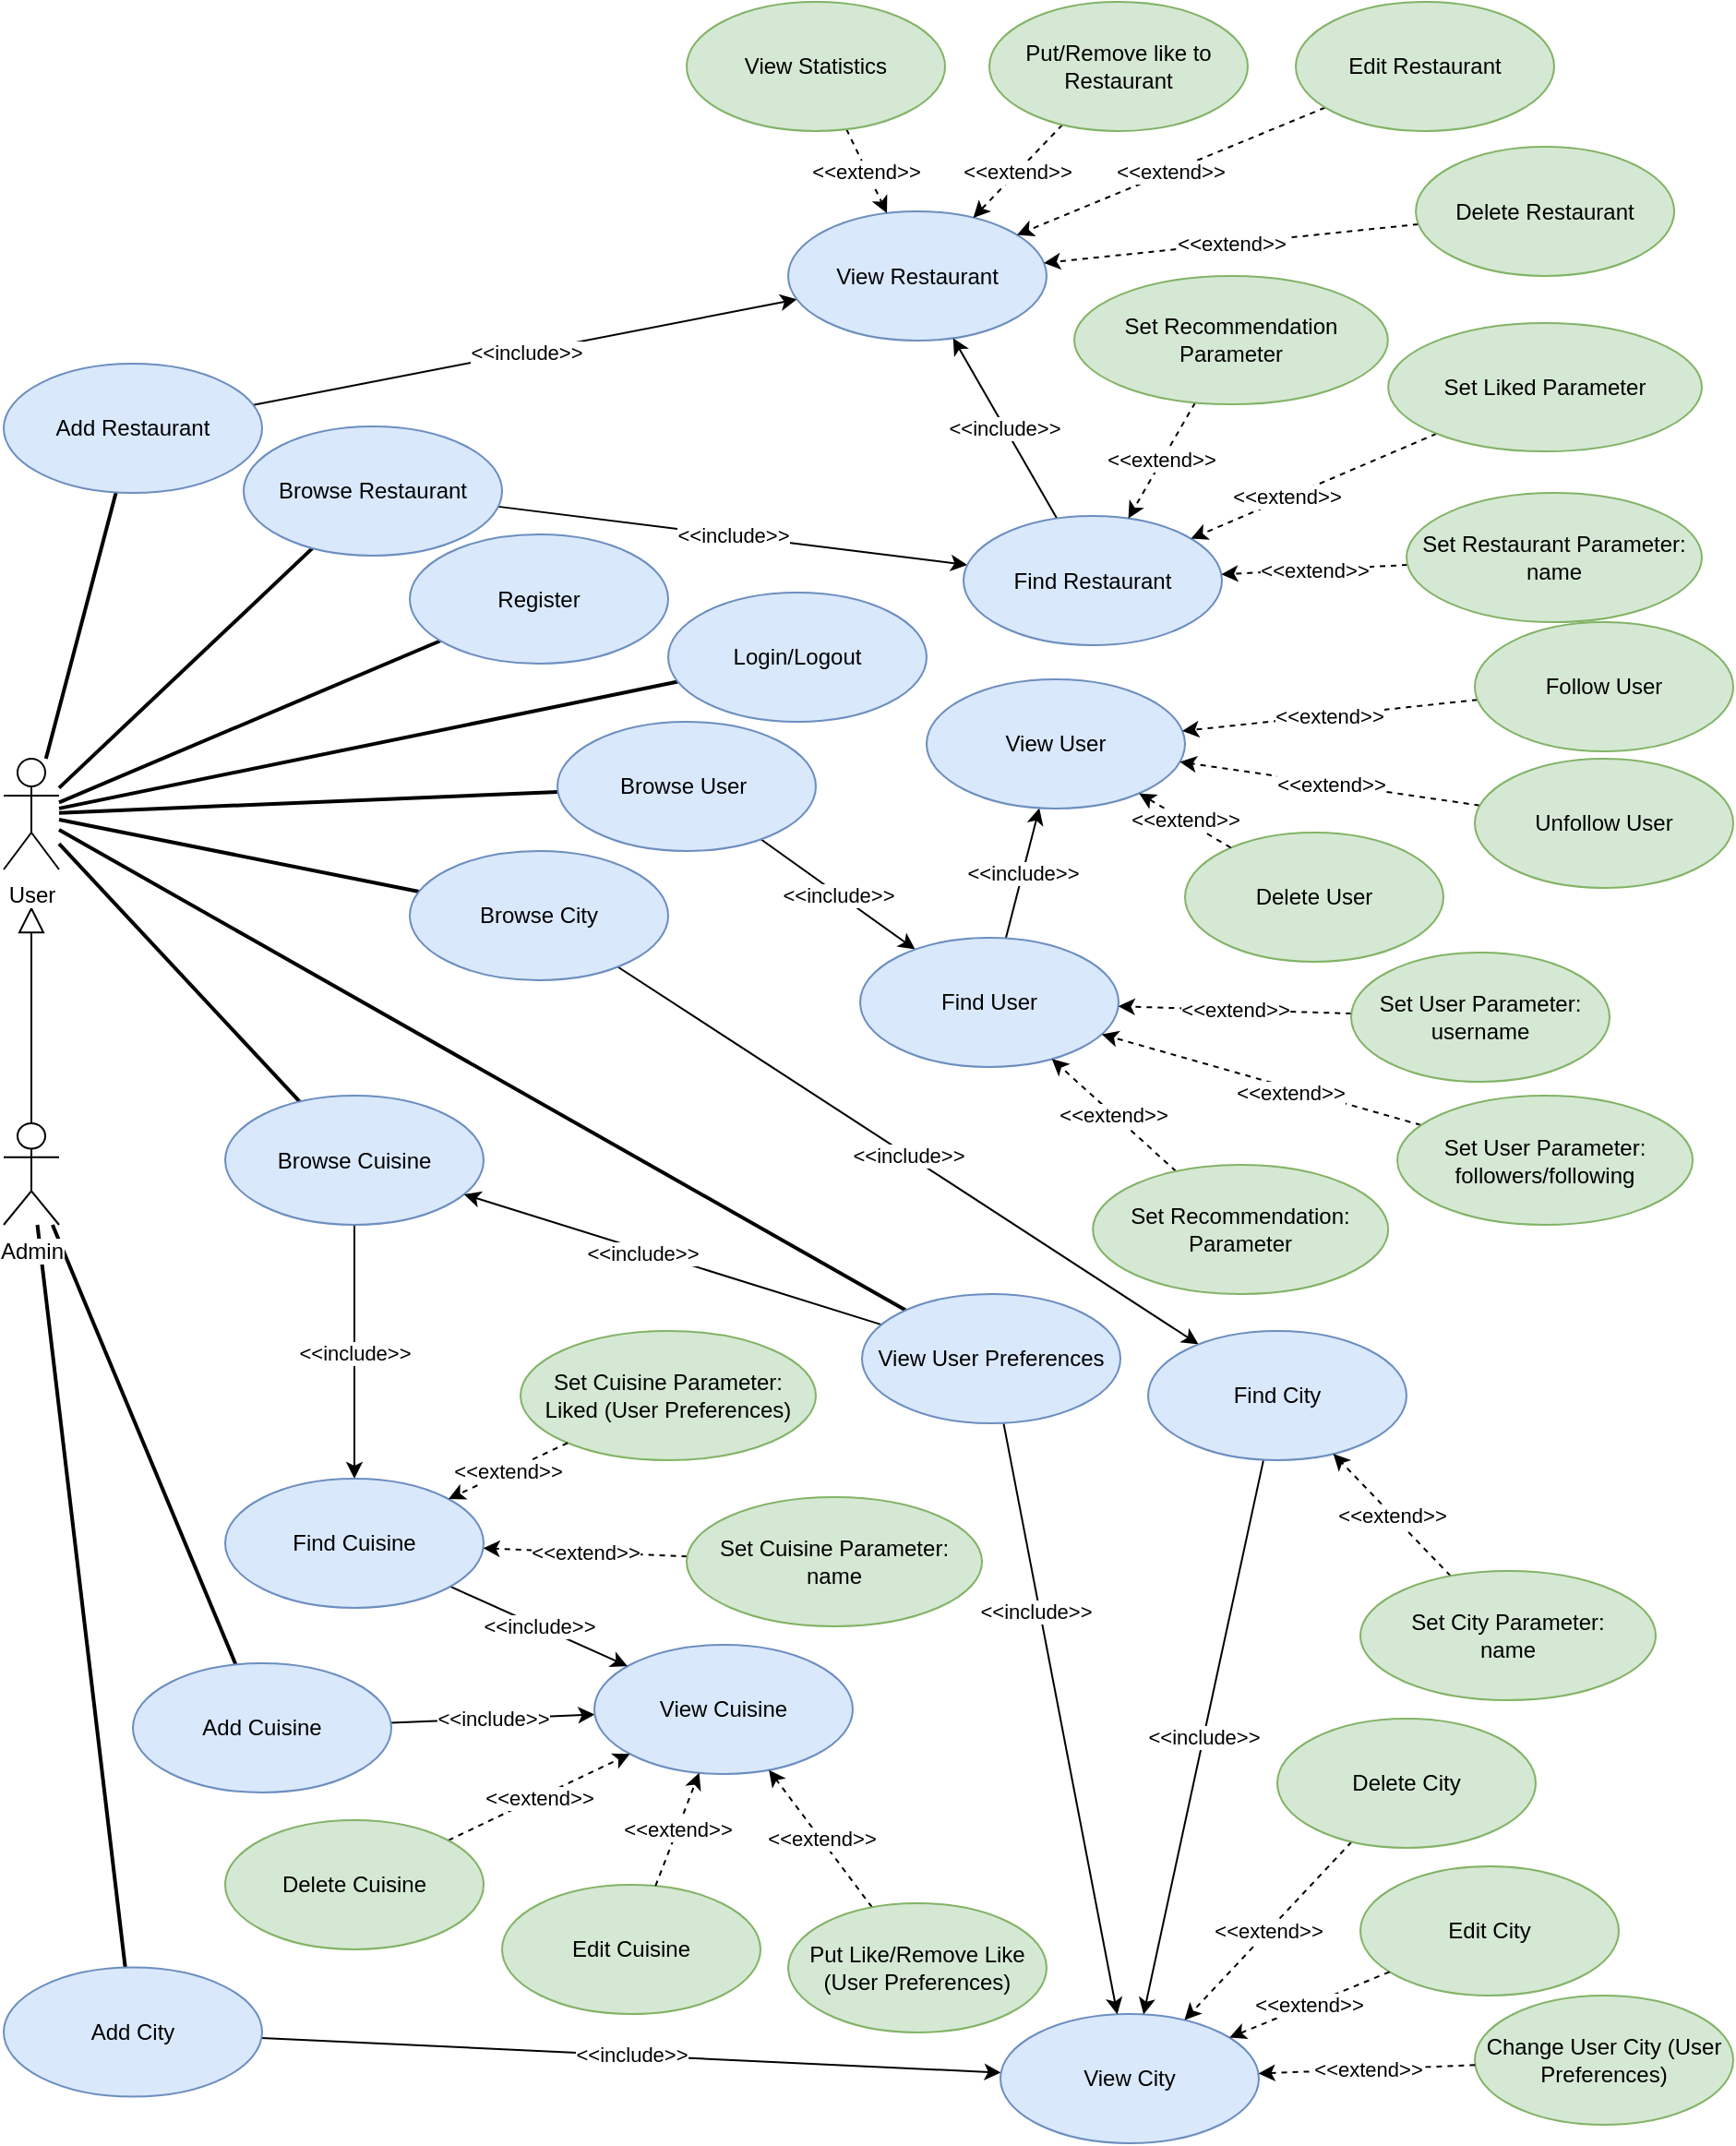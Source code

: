 <mxfile version="13.4.4" type="github">
  <diagram id="KoGSpYwKqd-lorviJZdT" name="Page-1">
    <mxGraphModel dx="1414" dy="758" grid="1" gridSize="10" guides="1" tooltips="1" connect="1" arrows="1" fold="1" page="1" pageScale="1" pageWidth="690" pageHeight="980" math="0" shadow="0">
      <root>
        <mxCell id="0" />
        <mxCell id="1" parent="0" />
        <mxCell id="ns0X5BkVeZQu3-cm_ezH-1" style="edgeStyle=none;rounded=0;orthogonalLoop=1;jettySize=auto;html=1;endArrow=none;endFill=0;strokeWidth=2;" edge="1" parent="1" source="ns0X5BkVeZQu3-cm_ezH-90" target="ns0X5BkVeZQu3-cm_ezH-9">
          <mxGeometry relative="1" as="geometry" />
        </mxCell>
        <mxCell id="ns0X5BkVeZQu3-cm_ezH-2" style="edgeStyle=none;rounded=0;orthogonalLoop=1;jettySize=auto;html=1;endArrow=none;endFill=0;strokeWidth=2;" edge="1" parent="1" source="ns0X5BkVeZQu3-cm_ezH-90" target="ns0X5BkVeZQu3-cm_ezH-29">
          <mxGeometry relative="1" as="geometry" />
        </mxCell>
        <mxCell id="ns0X5BkVeZQu3-cm_ezH-3" style="edgeStyle=none;rounded=0;orthogonalLoop=1;jettySize=auto;html=1;endArrow=none;endFill=0;strokeWidth=2;" edge="1" parent="1" source="ns0X5BkVeZQu3-cm_ezH-90" target="ns0X5BkVeZQu3-cm_ezH-10">
          <mxGeometry relative="1" as="geometry" />
        </mxCell>
        <mxCell id="ns0X5BkVeZQu3-cm_ezH-4" style="edgeStyle=none;rounded=0;orthogonalLoop=1;jettySize=auto;html=1;endArrow=none;endFill=0;strokeWidth=2;" edge="1" parent="1" source="ns0X5BkVeZQu3-cm_ezH-90" target="ns0X5BkVeZQu3-cm_ezH-11">
          <mxGeometry relative="1" as="geometry" />
        </mxCell>
        <mxCell id="ns0X5BkVeZQu3-cm_ezH-5" style="edgeStyle=none;rounded=0;orthogonalLoop=1;jettySize=auto;html=1;endArrow=none;endFill=0;strokeWidth=2;" edge="1" parent="1" source="ns0X5BkVeZQu3-cm_ezH-90" target="ns0X5BkVeZQu3-cm_ezH-18">
          <mxGeometry relative="1" as="geometry" />
        </mxCell>
        <mxCell id="ns0X5BkVeZQu3-cm_ezH-6" style="edgeStyle=none;rounded=0;orthogonalLoop=1;jettySize=auto;html=1;endArrow=none;endFill=0;strokeWidth=2;" edge="1" parent="1" source="ns0X5BkVeZQu3-cm_ezH-90" target="ns0X5BkVeZQu3-cm_ezH-55">
          <mxGeometry relative="1" as="geometry" />
        </mxCell>
        <mxCell id="ns0X5BkVeZQu3-cm_ezH-7" style="edgeStyle=none;rounded=0;orthogonalLoop=1;jettySize=auto;html=1;endArrow=none;endFill=0;strokeWidth=2;" edge="1" parent="1" source="ns0X5BkVeZQu3-cm_ezH-90" target="ns0X5BkVeZQu3-cm_ezH-57">
          <mxGeometry relative="1" as="geometry">
            <mxPoint x="190" y="610" as="sourcePoint" />
          </mxGeometry>
        </mxCell>
        <mxCell id="ns0X5BkVeZQu3-cm_ezH-8" value="&amp;lt;&amp;lt;include&amp;gt;&amp;gt;" style="edgeStyle=none;rounded=0;orthogonalLoop=1;jettySize=auto;html=1;" edge="1" parent="1" source="ns0X5BkVeZQu3-cm_ezH-9" target="ns0X5BkVeZQu3-cm_ezH-12">
          <mxGeometry relative="1" as="geometry" />
        </mxCell>
        <mxCell id="ns0X5BkVeZQu3-cm_ezH-9" value="Add Restaurant" style="ellipse;whiteSpace=wrap;html=1;fontSize=12;fillColor=#dae8fc;strokeColor=#6c8ebf;" vertex="1" parent="1">
          <mxGeometry x="10" y="196.04" width="140" height="70" as="geometry" />
        </mxCell>
        <mxCell id="ns0X5BkVeZQu3-cm_ezH-10" value="Register" style="ellipse;whiteSpace=wrap;html=1;fontSize=12;fillColor=#dae8fc;strokeColor=#6c8ebf;" vertex="1" parent="1">
          <mxGeometry x="230" y="288.5" width="140" height="70" as="geometry" />
        </mxCell>
        <mxCell id="ns0X5BkVeZQu3-cm_ezH-11" value="Login/Logout" style="ellipse;whiteSpace=wrap;html=1;fontSize=12;fillColor=#dae8fc;strokeColor=#6c8ebf;" vertex="1" parent="1">
          <mxGeometry x="370" y="320" width="140" height="70" as="geometry" />
        </mxCell>
        <mxCell id="ns0X5BkVeZQu3-cm_ezH-12" value="View Restaurant" style="ellipse;whiteSpace=wrap;html=1;fontSize=12;fillColor=#dae8fc;strokeColor=#6c8ebf;" vertex="1" parent="1">
          <mxGeometry x="435" y="113.5" width="140" height="70" as="geometry" />
        </mxCell>
        <mxCell id="ns0X5BkVeZQu3-cm_ezH-13" value="&amp;lt;&amp;lt;extend&amp;gt;&amp;gt;" style="edgeStyle=none;rounded=0;orthogonalLoop=1;jettySize=auto;html=1;dashed=1;" edge="1" parent="1" source="ns0X5BkVeZQu3-cm_ezH-14" target="ns0X5BkVeZQu3-cm_ezH-12">
          <mxGeometry relative="1" as="geometry" />
        </mxCell>
        <mxCell id="ns0X5BkVeZQu3-cm_ezH-14" value="Edit Restaurant" style="ellipse;whiteSpace=wrap;html=1;fontSize=12;fillColor=#d5e8d4;strokeColor=#82b366;" vertex="1" parent="1">
          <mxGeometry x="710" width="140" height="70" as="geometry" />
        </mxCell>
        <mxCell id="ns0X5BkVeZQu3-cm_ezH-15" value="&amp;lt;&amp;lt;extend&amp;gt;&amp;gt;" style="edgeStyle=none;rounded=0;orthogonalLoop=1;jettySize=auto;html=1;dashed=1;" edge="1" parent="1" source="ns0X5BkVeZQu3-cm_ezH-16" target="ns0X5BkVeZQu3-cm_ezH-12">
          <mxGeometry relative="1" as="geometry" />
        </mxCell>
        <mxCell id="ns0X5BkVeZQu3-cm_ezH-16" value="Delete Restaurant" style="ellipse;whiteSpace=wrap;html=1;fontSize=12;fillColor=#d5e8d4;strokeColor=#82b366;" vertex="1" parent="1">
          <mxGeometry x="775.04" y="78.5" width="140" height="70" as="geometry" />
        </mxCell>
        <mxCell id="ns0X5BkVeZQu3-cm_ezH-17" value="&amp;lt;&amp;lt;include&amp;gt;&amp;gt;" style="edgeStyle=none;rounded=0;orthogonalLoop=1;jettySize=auto;html=1;" edge="1" parent="1" source="ns0X5BkVeZQu3-cm_ezH-18" target="ns0X5BkVeZQu3-cm_ezH-20">
          <mxGeometry relative="1" as="geometry" />
        </mxCell>
        <mxCell id="ns0X5BkVeZQu3-cm_ezH-18" value="Browse User&amp;nbsp;" style="ellipse;whiteSpace=wrap;html=1;fontSize=12;fillColor=#dae8fc;strokeColor=#6c8ebf;" vertex="1" parent="1">
          <mxGeometry x="310" y="390" width="140" height="70" as="geometry" />
        </mxCell>
        <mxCell id="ns0X5BkVeZQu3-cm_ezH-19" value="&amp;lt;&amp;lt;include&amp;gt;&amp;gt;" style="edgeStyle=none;rounded=0;orthogonalLoop=1;jettySize=auto;html=1;" edge="1" parent="1" source="ns0X5BkVeZQu3-cm_ezH-20" target="ns0X5BkVeZQu3-cm_ezH-23">
          <mxGeometry relative="1" as="geometry" />
        </mxCell>
        <mxCell id="ns0X5BkVeZQu3-cm_ezH-20" value="Find User" style="ellipse;whiteSpace=wrap;html=1;fontSize=12;fillColor=#dae8fc;strokeColor=#6c8ebf;" vertex="1" parent="1">
          <mxGeometry x="474" y="507" width="140" height="70" as="geometry" />
        </mxCell>
        <mxCell id="ns0X5BkVeZQu3-cm_ezH-21" value="&amp;lt;&amp;lt;extend&amp;gt;&amp;gt;" style="edgeStyle=none;rounded=0;orthogonalLoop=1;jettySize=auto;html=1;dashed=1;" edge="1" parent="1" source="ns0X5BkVeZQu3-cm_ezH-22" target="ns0X5BkVeZQu3-cm_ezH-20">
          <mxGeometry relative="1" as="geometry" />
        </mxCell>
        <mxCell id="ns0X5BkVeZQu3-cm_ezH-22" value="Set User Parameter:&lt;br&gt;username" style="ellipse;whiteSpace=wrap;html=1;fontSize=12;fillColor=#d5e8d4;strokeColor=#82b366;" vertex="1" parent="1">
          <mxGeometry x="740" y="515" width="140" height="70" as="geometry" />
        </mxCell>
        <mxCell id="ns0X5BkVeZQu3-cm_ezH-23" value="View User" style="ellipse;whiteSpace=wrap;html=1;fontSize=12;fillColor=#dae8fc;strokeColor=#6c8ebf;" vertex="1" parent="1">
          <mxGeometry x="510" y="367" width="140" height="70" as="geometry" />
        </mxCell>
        <mxCell id="ns0X5BkVeZQu3-cm_ezH-24" value="&amp;lt;&amp;lt;extend&amp;gt;&amp;gt;" style="edgeStyle=none;rounded=0;orthogonalLoop=1;jettySize=auto;html=1;dashed=1;" edge="1" parent="1" source="ns0X5BkVeZQu3-cm_ezH-25" target="ns0X5BkVeZQu3-cm_ezH-23">
          <mxGeometry relative="1" as="geometry" />
        </mxCell>
        <mxCell id="ns0X5BkVeZQu3-cm_ezH-25" value="Follow User" style="ellipse;whiteSpace=wrap;html=1;fontSize=12;fillColor=#d5e8d4;strokeColor=#82b366;" vertex="1" parent="1">
          <mxGeometry x="807" y="336.04" width="140" height="70" as="geometry" />
        </mxCell>
        <mxCell id="ns0X5BkVeZQu3-cm_ezH-26" value="&amp;lt;&amp;lt;extend&amp;gt;&amp;gt;" style="edgeStyle=none;rounded=0;orthogonalLoop=1;jettySize=auto;html=1;dashed=1;" edge="1" parent="1" source="ns0X5BkVeZQu3-cm_ezH-27" target="ns0X5BkVeZQu3-cm_ezH-23">
          <mxGeometry relative="1" as="geometry" />
        </mxCell>
        <mxCell id="ns0X5BkVeZQu3-cm_ezH-27" value="Unfollow User" style="ellipse;whiteSpace=wrap;html=1;fontSize=12;fillColor=#d5e8d4;strokeColor=#82b366;" vertex="1" parent="1">
          <mxGeometry x="807" y="410" width="140" height="70" as="geometry" />
        </mxCell>
        <mxCell id="ns0X5BkVeZQu3-cm_ezH-28" value="&amp;lt;&amp;lt;include&amp;gt;&amp;gt;" style="edgeStyle=none;rounded=0;orthogonalLoop=1;jettySize=auto;html=1;" edge="1" parent="1" source="ns0X5BkVeZQu3-cm_ezH-29" target="ns0X5BkVeZQu3-cm_ezH-31">
          <mxGeometry relative="1" as="geometry" />
        </mxCell>
        <mxCell id="ns0X5BkVeZQu3-cm_ezH-29" value="Browse Restaurant" style="ellipse;whiteSpace=wrap;html=1;fontSize=12;fillColor=#dae8fc;strokeColor=#6c8ebf;" vertex="1" parent="1">
          <mxGeometry x="140" y="230" width="140" height="70" as="geometry" />
        </mxCell>
        <mxCell id="ns0X5BkVeZQu3-cm_ezH-30" value="&amp;lt;&amp;lt;include&amp;gt;&amp;gt;" style="edgeStyle=none;rounded=0;orthogonalLoop=1;jettySize=auto;html=1;" edge="1" parent="1" source="ns0X5BkVeZQu3-cm_ezH-31" target="ns0X5BkVeZQu3-cm_ezH-12">
          <mxGeometry relative="1" as="geometry" />
        </mxCell>
        <mxCell id="ns0X5BkVeZQu3-cm_ezH-31" value="Find Restaurant" style="ellipse;whiteSpace=wrap;html=1;fontSize=12;fillColor=#dae8fc;strokeColor=#6c8ebf;" vertex="1" parent="1">
          <mxGeometry x="530" y="278.5" width="140" height="70" as="geometry" />
        </mxCell>
        <mxCell id="ns0X5BkVeZQu3-cm_ezH-32" value="&amp;lt;&amp;lt;extend&amp;gt;&amp;gt;" style="edgeStyle=none;rounded=0;orthogonalLoop=1;jettySize=auto;html=1;dashed=1;" edge="1" parent="1" source="ns0X5BkVeZQu3-cm_ezH-33" target="ns0X5BkVeZQu3-cm_ezH-31">
          <mxGeometry relative="1" as="geometry" />
        </mxCell>
        <mxCell id="ns0X5BkVeZQu3-cm_ezH-33" value="Set Restaurant Parameter:&lt;br&gt;name" style="ellipse;whiteSpace=wrap;html=1;fontSize=12;fillColor=#d5e8d4;strokeColor=#82b366;" vertex="1" parent="1">
          <mxGeometry x="770" y="266.04" width="160" height="70" as="geometry" />
        </mxCell>
        <mxCell id="ns0X5BkVeZQu3-cm_ezH-34" value="&amp;lt;&amp;lt;extend&amp;gt;&amp;gt;" style="edgeStyle=none;rounded=0;orthogonalLoop=1;jettySize=auto;html=1;dashed=1;" edge="1" parent="1" source="ns0X5BkVeZQu3-cm_ezH-35" target="ns0X5BkVeZQu3-cm_ezH-31">
          <mxGeometry relative="1" as="geometry" />
        </mxCell>
        <mxCell id="ns0X5BkVeZQu3-cm_ezH-35" value="Set Recommendation Parameter" style="ellipse;whiteSpace=wrap;html=1;fontSize=12;fillColor=#d5e8d4;strokeColor=#82b366;" vertex="1" parent="1">
          <mxGeometry x="590" y="148.5" width="169.92" height="69.54" as="geometry" />
        </mxCell>
        <mxCell id="ns0X5BkVeZQu3-cm_ezH-36" value="&amp;lt;&amp;lt;extend&amp;gt;&amp;gt;" style="edgeStyle=none;rounded=0;orthogonalLoop=1;jettySize=auto;html=1;dashed=1;" edge="1" parent="1" source="ns0X5BkVeZQu3-cm_ezH-37" target="ns0X5BkVeZQu3-cm_ezH-12">
          <mxGeometry relative="1" as="geometry" />
        </mxCell>
        <mxCell id="ns0X5BkVeZQu3-cm_ezH-37" value="Put/Remove like to Restaurant" style="ellipse;whiteSpace=wrap;html=1;fontSize=12;fillColor=#d5e8d4;strokeColor=#82b366;" vertex="1" parent="1">
          <mxGeometry x="544" width="140" height="70" as="geometry" />
        </mxCell>
        <mxCell id="ns0X5BkVeZQu3-cm_ezH-38" value="&amp;lt;&amp;lt;extend&amp;gt;&amp;gt;" style="edgeStyle=none;rounded=0;orthogonalLoop=1;jettySize=auto;html=1;dashed=1;" edge="1" parent="1" source="ns0X5BkVeZQu3-cm_ezH-39" target="ns0X5BkVeZQu3-cm_ezH-20">
          <mxGeometry relative="1" as="geometry" />
        </mxCell>
        <mxCell id="ns0X5BkVeZQu3-cm_ezH-39" value="Set Recommendation: Parameter" style="ellipse;whiteSpace=wrap;html=1;fontSize=12;fillColor=#d5e8d4;strokeColor=#82b366;" vertex="1" parent="1">
          <mxGeometry x="600.08" y="630" width="160" height="70" as="geometry" />
        </mxCell>
        <mxCell id="ns0X5BkVeZQu3-cm_ezH-40" style="edgeStyle=none;rounded=0;orthogonalLoop=1;jettySize=auto;html=1;endArrow=none;endFill=0;strokeWidth=2;" edge="1" parent="1" source="ns0X5BkVeZQu3-cm_ezH-43" target="ns0X5BkVeZQu3-cm_ezH-45">
          <mxGeometry relative="1" as="geometry" />
        </mxCell>
        <mxCell id="ns0X5BkVeZQu3-cm_ezH-41" style="edgeStyle=none;rounded=0;orthogonalLoop=1;jettySize=auto;html=1;endArrow=none;endFill=0;strokeWidth=2;" edge="1" parent="1" source="ns0X5BkVeZQu3-cm_ezH-43" target="ns0X5BkVeZQu3-cm_ezH-47">
          <mxGeometry relative="1" as="geometry" />
        </mxCell>
        <mxCell id="ns0X5BkVeZQu3-cm_ezH-42" style="edgeStyle=none;rounded=0;orthogonalLoop=1;jettySize=auto;html=1;endArrow=block;endFill=0;endSize=12;strokeWidth=1;" edge="1" parent="1" source="ns0X5BkVeZQu3-cm_ezH-43">
          <mxGeometry relative="1" as="geometry">
            <mxPoint x="25" y="490" as="targetPoint" />
          </mxGeometry>
        </mxCell>
        <mxCell id="ns0X5BkVeZQu3-cm_ezH-43" value="Admin" style="shape=umlActor;verticalLabelPosition=bottom;labelBackgroundColor=#ffffff;verticalAlign=top;html=1;" vertex="1" parent="1">
          <mxGeometry x="10" y="607.5" width="30" height="55" as="geometry" />
        </mxCell>
        <mxCell id="ns0X5BkVeZQu3-cm_ezH-44" value="&amp;lt;&amp;lt;include&amp;gt;&amp;gt;" style="edgeStyle=none;rounded=0;orthogonalLoop=1;jettySize=auto;html=1;" edge="1" parent="1" source="ns0X5BkVeZQu3-cm_ezH-45" target="ns0X5BkVeZQu3-cm_ezH-49">
          <mxGeometry relative="1" as="geometry" />
        </mxCell>
        <mxCell id="ns0X5BkVeZQu3-cm_ezH-45" value="Add City" style="ellipse;whiteSpace=wrap;html=1;fontSize=12;fillColor=#dae8fc;strokeColor=#6c8ebf;" vertex="1" parent="1">
          <mxGeometry x="10" y="1064.786" width="140" height="70" as="geometry" />
        </mxCell>
        <mxCell id="ns0X5BkVeZQu3-cm_ezH-46" value="&amp;lt;&amp;lt;include&amp;gt;&amp;gt;" style="edgeStyle=none;rounded=0;orthogonalLoop=1;jettySize=auto;html=1;" edge="1" parent="1" source="ns0X5BkVeZQu3-cm_ezH-47" target="ns0X5BkVeZQu3-cm_ezH-48">
          <mxGeometry relative="1" as="geometry" />
        </mxCell>
        <mxCell id="ns0X5BkVeZQu3-cm_ezH-47" value="Add Cuisine" style="ellipse;whiteSpace=wrap;html=1;fontSize=12;fillColor=#dae8fc;strokeColor=#6c8ebf;" vertex="1" parent="1">
          <mxGeometry x="80" y="900" width="140" height="70" as="geometry" />
        </mxCell>
        <mxCell id="ns0X5BkVeZQu3-cm_ezH-48" value="View Cuisine" style="ellipse;whiteSpace=wrap;html=1;fontSize=12;fillColor=#dae8fc;strokeColor=#6c8ebf;" vertex="1" parent="1">
          <mxGeometry x="330.0" y="890" width="140" height="70" as="geometry" />
        </mxCell>
        <mxCell id="ns0X5BkVeZQu3-cm_ezH-49" value="View City" style="ellipse;whiteSpace=wrap;html=1;fontSize=12;fillColor=#dae8fc;strokeColor=#6c8ebf;" vertex="1" parent="1">
          <mxGeometry x="550" y="1090" width="140" height="70" as="geometry" />
        </mxCell>
        <mxCell id="ns0X5BkVeZQu3-cm_ezH-50" value="&amp;lt;&amp;lt;extend&amp;gt;&amp;gt;" style="edgeStyle=none;rounded=0;orthogonalLoop=1;jettySize=auto;html=1;dashed=1;" edge="1" parent="1" source="ns0X5BkVeZQu3-cm_ezH-51" target="ns0X5BkVeZQu3-cm_ezH-48">
          <mxGeometry relative="1" as="geometry" />
        </mxCell>
        <mxCell id="ns0X5BkVeZQu3-cm_ezH-51" value="Delete Cuisine" style="ellipse;whiteSpace=wrap;html=1;fontSize=12;fillColor=#d5e8d4;strokeColor=#82b366;" vertex="1" parent="1">
          <mxGeometry x="130" y="985" width="140" height="70" as="geometry" />
        </mxCell>
        <mxCell id="ns0X5BkVeZQu3-cm_ezH-52" value="&amp;lt;&amp;lt;extend&amp;gt;&amp;gt;" style="edgeStyle=none;rounded=0;orthogonalLoop=1;jettySize=auto;html=1;dashed=1;" edge="1" parent="1" source="ns0X5BkVeZQu3-cm_ezH-53" target="ns0X5BkVeZQu3-cm_ezH-49">
          <mxGeometry relative="1" as="geometry" />
        </mxCell>
        <mxCell id="ns0X5BkVeZQu3-cm_ezH-53" value="Delete City" style="ellipse;whiteSpace=wrap;html=1;fontSize=12;fillColor=#d5e8d4;strokeColor=#82b366;" vertex="1" parent="1">
          <mxGeometry x="700" y="930" width="140" height="70" as="geometry" />
        </mxCell>
        <mxCell id="ns0X5BkVeZQu3-cm_ezH-54" value="&amp;lt;&amp;lt;include&amp;gt;&amp;gt;" style="edgeStyle=none;rounded=0;orthogonalLoop=1;jettySize=auto;html=1;" edge="1" parent="1" source="ns0X5BkVeZQu3-cm_ezH-55" target="ns0X5BkVeZQu3-cm_ezH-59">
          <mxGeometry relative="1" as="geometry" />
        </mxCell>
        <mxCell id="ns0X5BkVeZQu3-cm_ezH-55" value="Browse City" style="ellipse;whiteSpace=wrap;html=1;fontSize=12;fillColor=#dae8fc;strokeColor=#6c8ebf;" vertex="1" parent="1">
          <mxGeometry x="230" y="460" width="140" height="70" as="geometry" />
        </mxCell>
        <mxCell id="ns0X5BkVeZQu3-cm_ezH-56" value="&amp;lt;&amp;lt;include&amp;gt;&amp;gt;" style="edgeStyle=none;rounded=0;orthogonalLoop=1;jettySize=auto;html=1;" edge="1" parent="1" source="ns0X5BkVeZQu3-cm_ezH-57" target="ns0X5BkVeZQu3-cm_ezH-63">
          <mxGeometry relative="1" as="geometry" />
        </mxCell>
        <mxCell id="ns0X5BkVeZQu3-cm_ezH-57" value="Browse Cuisine" style="ellipse;whiteSpace=wrap;html=1;fontSize=12;fillColor=#dae8fc;strokeColor=#6c8ebf;" vertex="1" parent="1">
          <mxGeometry x="130" y="592.5" width="140" height="70" as="geometry" />
        </mxCell>
        <mxCell id="ns0X5BkVeZQu3-cm_ezH-58" value="&amp;lt;&amp;lt;include&amp;gt;&amp;gt;" style="edgeStyle=none;rounded=0;orthogonalLoop=1;jettySize=auto;html=1;" edge="1" parent="1" source="ns0X5BkVeZQu3-cm_ezH-59" target="ns0X5BkVeZQu3-cm_ezH-49">
          <mxGeometry relative="1" as="geometry" />
        </mxCell>
        <mxCell id="ns0X5BkVeZQu3-cm_ezH-59" value="Find City" style="ellipse;whiteSpace=wrap;html=1;fontSize=12;fillColor=#dae8fc;strokeColor=#6c8ebf;" vertex="1" parent="1">
          <mxGeometry x="630" y="720" width="140" height="70" as="geometry" />
        </mxCell>
        <mxCell id="ns0X5BkVeZQu3-cm_ezH-60" value="&amp;lt;&amp;lt;extend&amp;gt;&amp;gt;" style="edgeStyle=none;rounded=0;orthogonalLoop=1;jettySize=auto;html=1;dashed=1;" edge="1" parent="1" source="ns0X5BkVeZQu3-cm_ezH-61" target="ns0X5BkVeZQu3-cm_ezH-59">
          <mxGeometry relative="1" as="geometry" />
        </mxCell>
        <mxCell id="ns0X5BkVeZQu3-cm_ezH-61" value="Set City Parameter:&lt;br&gt;name" style="ellipse;whiteSpace=wrap;html=1;fontSize=12;fillColor=#d5e8d4;strokeColor=#82b366;" vertex="1" parent="1">
          <mxGeometry x="745" y="850" width="160" height="70" as="geometry" />
        </mxCell>
        <mxCell id="ns0X5BkVeZQu3-cm_ezH-62" value="&amp;lt;&amp;lt;include&amp;gt;&amp;gt;" style="edgeStyle=none;rounded=0;orthogonalLoop=1;jettySize=auto;html=1;" edge="1" parent="1" source="ns0X5BkVeZQu3-cm_ezH-63" target="ns0X5BkVeZQu3-cm_ezH-48">
          <mxGeometry relative="1" as="geometry" />
        </mxCell>
        <mxCell id="ns0X5BkVeZQu3-cm_ezH-63" value="Find Cuisine" style="ellipse;whiteSpace=wrap;html=1;fontSize=12;fillColor=#dae8fc;strokeColor=#6c8ebf;" vertex="1" parent="1">
          <mxGeometry x="130" y="800" width="140" height="70" as="geometry" />
        </mxCell>
        <mxCell id="ns0X5BkVeZQu3-cm_ezH-64" value="&amp;lt;&amp;lt;extend&amp;gt;&amp;gt;" style="edgeStyle=none;rounded=0;orthogonalLoop=1;jettySize=auto;html=1;dashed=1;" edge="1" parent="1" source="ns0X5BkVeZQu3-cm_ezH-65" target="ns0X5BkVeZQu3-cm_ezH-63">
          <mxGeometry relative="1" as="geometry" />
        </mxCell>
        <mxCell id="ns0X5BkVeZQu3-cm_ezH-65" value="Set Cuisine Parameter:&lt;br&gt;name" style="ellipse;whiteSpace=wrap;html=1;fontSize=12;fillColor=#d5e8d4;strokeColor=#82b366;" vertex="1" parent="1">
          <mxGeometry x="380" y="810" width="160" height="70" as="geometry" />
        </mxCell>
        <mxCell id="ns0X5BkVeZQu3-cm_ezH-66" value="&amp;lt;&amp;lt;extend&amp;gt;&amp;gt;" style="edgeStyle=none;rounded=0;orthogonalLoop=1;jettySize=auto;html=1;dashed=1;" edge="1" parent="1" source="ns0X5BkVeZQu3-cm_ezH-67" target="ns0X5BkVeZQu3-cm_ezH-48">
          <mxGeometry relative="1" as="geometry" />
        </mxCell>
        <mxCell id="ns0X5BkVeZQu3-cm_ezH-67" value="Put Like/Remove Like&lt;br&gt;(User Preferences)" style="ellipse;whiteSpace=wrap;html=1;fontSize=12;fillColor=#d5e8d4;strokeColor=#82b366;" vertex="1" parent="1">
          <mxGeometry x="435" y="1030" width="140" height="70" as="geometry" />
        </mxCell>
        <mxCell id="ns0X5BkVeZQu3-cm_ezH-68" value="&amp;lt;&amp;lt;extend&amp;gt;&amp;gt;" style="rounded=0;orthogonalLoop=1;jettySize=auto;html=1;dashed=1;" edge="1" parent="1" source="ns0X5BkVeZQu3-cm_ezH-69" target="ns0X5BkVeZQu3-cm_ezH-12">
          <mxGeometry relative="1" as="geometry" />
        </mxCell>
        <mxCell id="ns0X5BkVeZQu3-cm_ezH-69" value="View Statistics" style="ellipse;whiteSpace=wrap;html=1;fontSize=12;fillColor=#d5e8d4;strokeColor=#82b366;" vertex="1" parent="1">
          <mxGeometry x="380" width="140" height="70" as="geometry" />
        </mxCell>
        <mxCell id="ns0X5BkVeZQu3-cm_ezH-70" style="edgeStyle=none;rounded=0;orthogonalLoop=1;jettySize=auto;html=1;endArrow=classic;endFill=1;dashed=1;" edge="1" parent="1" source="ns0X5BkVeZQu3-cm_ezH-72" target="ns0X5BkVeZQu3-cm_ezH-31">
          <mxGeometry relative="1" as="geometry" />
        </mxCell>
        <mxCell id="ns0X5BkVeZQu3-cm_ezH-71" value="&amp;lt;&amp;lt;extend&amp;gt;&amp;gt;" style="text;html=1;resizable=0;points=[];align=center;verticalAlign=middle;labelBackgroundColor=#ffffff;fontSize=11;" vertex="1" connectable="0" parent="ns0X5BkVeZQu3-cm_ezH-70">
          <mxGeometry x="0.215" y="-1" relative="1" as="geometry">
            <mxPoint as="offset" />
          </mxGeometry>
        </mxCell>
        <mxCell id="ns0X5BkVeZQu3-cm_ezH-72" value="Set Liked Parameter" style="ellipse;whiteSpace=wrap;html=1;fontSize=12;fillColor=#d5e8d4;strokeColor=#82b366;" vertex="1" parent="1">
          <mxGeometry x="760.08" y="174" width="169.92" height="69.54" as="geometry" />
        </mxCell>
        <mxCell id="ns0X5BkVeZQu3-cm_ezH-73" style="edgeStyle=none;rounded=0;orthogonalLoop=1;jettySize=auto;html=1;dashed=1;endArrow=classic;endFill=1;" edge="1" parent="1" source="ns0X5BkVeZQu3-cm_ezH-75" target="ns0X5BkVeZQu3-cm_ezH-20">
          <mxGeometry relative="1" as="geometry" />
        </mxCell>
        <mxCell id="ns0X5BkVeZQu3-cm_ezH-74" value="&amp;lt;&amp;lt;extend&amp;gt;&amp;gt;" style="text;html=1;resizable=0;points=[];align=center;verticalAlign=middle;labelBackgroundColor=#ffffff;fontSize=11;" vertex="1" connectable="0" parent="ns0X5BkVeZQu3-cm_ezH-73">
          <mxGeometry x="-0.197" y="2" relative="1" as="geometry">
            <mxPoint x="-1" as="offset" />
          </mxGeometry>
        </mxCell>
        <mxCell id="ns0X5BkVeZQu3-cm_ezH-75" value="Set User Parameter: followers/following" style="ellipse;whiteSpace=wrap;html=1;fontSize=12;fillColor=#d5e8d4;strokeColor=#82b366;" vertex="1" parent="1">
          <mxGeometry x="765.04" y="592.5" width="160" height="70" as="geometry" />
        </mxCell>
        <mxCell id="ns0X5BkVeZQu3-cm_ezH-76" value="Edit Cuisine" style="ellipse;whiteSpace=wrap;html=1;fontSize=12;fillColor=#d5e8d4;strokeColor=#82b366;" vertex="1" parent="1">
          <mxGeometry x="280" y="1020" width="140" height="70" as="geometry" />
        </mxCell>
        <mxCell id="ns0X5BkVeZQu3-cm_ezH-77" value="&amp;lt;&amp;lt;extend&amp;gt;&amp;gt;" style="edgeStyle=none;rounded=0;orthogonalLoop=1;jettySize=auto;html=1;dashed=1;" edge="1" parent="1" source="ns0X5BkVeZQu3-cm_ezH-76" target="ns0X5BkVeZQu3-cm_ezH-48">
          <mxGeometry relative="1" as="geometry">
            <mxPoint x="295.369" y="964.897" as="targetPoint" />
          </mxGeometry>
        </mxCell>
        <mxCell id="ns0X5BkVeZQu3-cm_ezH-78" value="Edit City" style="ellipse;whiteSpace=wrap;html=1;fontSize=12;fillColor=#d5e8d4;strokeColor=#82b366;" vertex="1" parent="1">
          <mxGeometry x="745" y="1010" width="140" height="70" as="geometry" />
        </mxCell>
        <mxCell id="ns0X5BkVeZQu3-cm_ezH-79" value="&amp;lt;&amp;lt;extend&amp;gt;&amp;gt;" style="edgeStyle=none;rounded=0;orthogonalLoop=1;jettySize=auto;html=1;dashed=1;" edge="1" parent="1" source="ns0X5BkVeZQu3-cm_ezH-78" target="ns0X5BkVeZQu3-cm_ezH-49">
          <mxGeometry relative="1" as="geometry">
            <mxPoint x="937.759" y="1071.16" as="targetPoint" />
          </mxGeometry>
        </mxCell>
        <mxCell id="ns0X5BkVeZQu3-cm_ezH-80" style="edgeStyle=none;rounded=0;orthogonalLoop=1;jettySize=auto;html=1;endArrow=none;endFill=0;strokeWidth=2;" edge="1" parent="1" source="ns0X5BkVeZQu3-cm_ezH-85" target="ns0X5BkVeZQu3-cm_ezH-90">
          <mxGeometry relative="1" as="geometry">
            <mxPoint x="200" y="510" as="targetPoint" />
          </mxGeometry>
        </mxCell>
        <mxCell id="ns0X5BkVeZQu3-cm_ezH-81" style="edgeStyle=none;rounded=0;orthogonalLoop=1;jettySize=auto;html=1;endArrow=classic;endFill=1;strokeWidth=1;" edge="1" parent="1" source="ns0X5BkVeZQu3-cm_ezH-85" target="ns0X5BkVeZQu3-cm_ezH-49">
          <mxGeometry relative="1" as="geometry" />
        </mxCell>
        <mxCell id="ns0X5BkVeZQu3-cm_ezH-82" value="&amp;lt;&amp;lt;include&amp;gt;&amp;gt;" style="text;html=1;resizable=0;points=[];align=center;verticalAlign=middle;labelBackgroundColor=#ffffff;fontSize=11;" vertex="1" connectable="0" parent="ns0X5BkVeZQu3-cm_ezH-81">
          <mxGeometry x="-0.358" y="-3" relative="1" as="geometry">
            <mxPoint y="-1" as="offset" />
          </mxGeometry>
        </mxCell>
        <mxCell id="ns0X5BkVeZQu3-cm_ezH-83" style="edgeStyle=none;rounded=0;orthogonalLoop=1;jettySize=auto;html=1;endArrow=classic;endFill=1;strokeWidth=1;" edge="1" parent="1" source="ns0X5BkVeZQu3-cm_ezH-85" target="ns0X5BkVeZQu3-cm_ezH-57">
          <mxGeometry relative="1" as="geometry" />
        </mxCell>
        <mxCell id="ns0X5BkVeZQu3-cm_ezH-84" value="&amp;lt;&amp;lt;include&amp;gt;&amp;gt;" style="text;html=1;resizable=0;points=[];align=center;verticalAlign=middle;labelBackgroundColor=#ffffff;fontSize=11;" vertex="1" connectable="0" parent="ns0X5BkVeZQu3-cm_ezH-83">
          <mxGeometry x="0.136" y="1" relative="1" as="geometry">
            <mxPoint x="-1" as="offset" />
          </mxGeometry>
        </mxCell>
        <mxCell id="ns0X5BkVeZQu3-cm_ezH-85" value="View User Preferences" style="ellipse;whiteSpace=wrap;html=1;fontSize=12;fillColor=#dae8fc;strokeColor=#6c8ebf;" vertex="1" parent="1">
          <mxGeometry x="475" y="700" width="140" height="70" as="geometry" />
        </mxCell>
        <mxCell id="ns0X5BkVeZQu3-cm_ezH-86" value="Set Cuisine Parameter:&lt;br&gt;Liked (User Preferences)" style="ellipse;whiteSpace=wrap;html=1;fontSize=12;fillColor=#d5e8d4;strokeColor=#82b366;" vertex="1" parent="1">
          <mxGeometry x="290" y="720" width="160" height="70" as="geometry" />
        </mxCell>
        <mxCell id="ns0X5BkVeZQu3-cm_ezH-87" value="&amp;lt;&amp;lt;extend&amp;gt;&amp;gt;" style="edgeStyle=none;rounded=0;orthogonalLoop=1;jettySize=auto;html=1;dashed=1;" edge="1" parent="1" source="ns0X5BkVeZQu3-cm_ezH-86" target="ns0X5BkVeZQu3-cm_ezH-63">
          <mxGeometry relative="1" as="geometry">
            <mxPoint x="134.116" y="629.281" as="targetPoint" />
          </mxGeometry>
        </mxCell>
        <mxCell id="ns0X5BkVeZQu3-cm_ezH-88" value="Change User City (User Preferences)" style="ellipse;whiteSpace=wrap;html=1;fontSize=12;fillColor=#d5e8d4;strokeColor=#82b366;" vertex="1" parent="1">
          <mxGeometry x="807" y="1080" width="140" height="70" as="geometry" />
        </mxCell>
        <mxCell id="ns0X5BkVeZQu3-cm_ezH-89" value="&amp;lt;&amp;lt;extend&amp;gt;&amp;gt;" style="edgeStyle=none;rounded=0;orthogonalLoop=1;jettySize=auto;html=1;dashed=1;" edge="1" parent="1" source="ns0X5BkVeZQu3-cm_ezH-88" target="ns0X5BkVeZQu3-cm_ezH-49">
          <mxGeometry relative="1" as="geometry">
            <mxPoint x="721.326" y="1219.067" as="targetPoint" />
          </mxGeometry>
        </mxCell>
        <mxCell id="ns0X5BkVeZQu3-cm_ezH-90" value="User" style="shape=umlActor;verticalLabelPosition=bottom;labelBackgroundColor=#ffffff;verticalAlign=top;html=1;" vertex="1" parent="1">
          <mxGeometry x="10" y="410" width="30" height="60" as="geometry" />
        </mxCell>
        <mxCell id="ns0X5BkVeZQu3-cm_ezH-91" value="Delete User" style="ellipse;whiteSpace=wrap;html=1;fontSize=12;fillColor=#d5e8d4;strokeColor=#82b366;" vertex="1" parent="1">
          <mxGeometry x="650" y="450" width="140" height="70" as="geometry" />
        </mxCell>
        <mxCell id="ns0X5BkVeZQu3-cm_ezH-92" value="&amp;lt;&amp;lt;extend&amp;gt;&amp;gt;" style="edgeStyle=none;rounded=0;orthogonalLoop=1;jettySize=auto;html=1;dashed=1;" edge="1" parent="1" source="ns0X5BkVeZQu3-cm_ezH-91" target="ns0X5BkVeZQu3-cm_ezH-23">
          <mxGeometry relative="1" as="geometry">
            <mxPoint x="819.719" y="445.339" as="sourcePoint" />
            <mxPoint x="657.307" y="421.615" as="targetPoint" />
          </mxGeometry>
        </mxCell>
      </root>
    </mxGraphModel>
  </diagram>
</mxfile>
